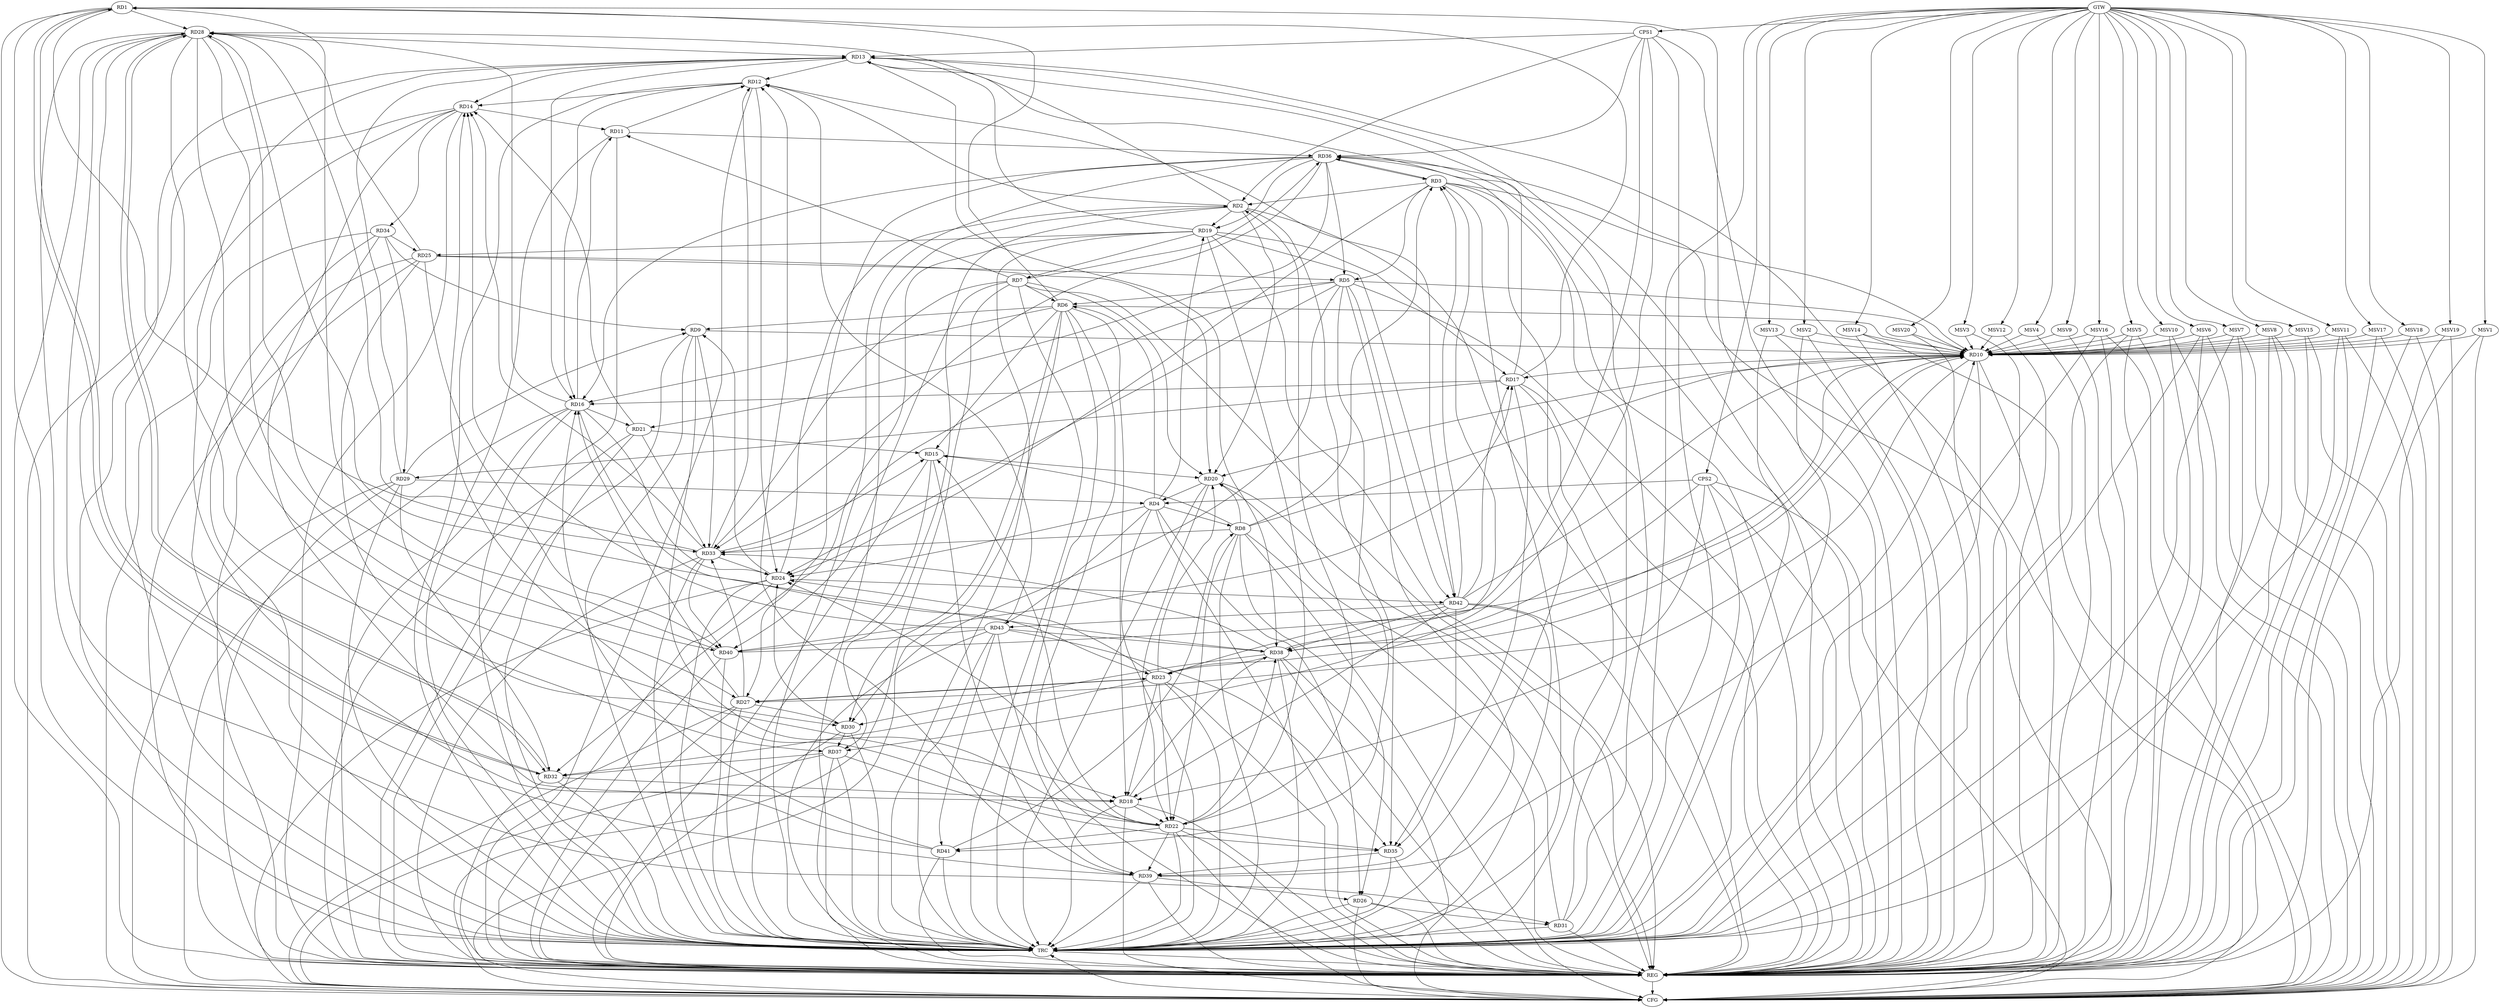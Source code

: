 strict digraph G {
  RD1 [ label="RD1" ];
  RD2 [ label="RD2" ];
  RD3 [ label="RD3" ];
  RD4 [ label="RD4" ];
  RD5 [ label="RD5" ];
  RD6 [ label="RD6" ];
  RD7 [ label="RD7" ];
  RD8 [ label="RD8" ];
  RD9 [ label="RD9" ];
  RD10 [ label="RD10" ];
  RD11 [ label="RD11" ];
  RD12 [ label="RD12" ];
  RD13 [ label="RD13" ];
  RD14 [ label="RD14" ];
  RD15 [ label="RD15" ];
  RD16 [ label="RD16" ];
  RD17 [ label="RD17" ];
  RD18 [ label="RD18" ];
  RD19 [ label="RD19" ];
  RD20 [ label="RD20" ];
  RD21 [ label="RD21" ];
  RD22 [ label="RD22" ];
  RD23 [ label="RD23" ];
  RD24 [ label="RD24" ];
  RD25 [ label="RD25" ];
  RD26 [ label="RD26" ];
  RD27 [ label="RD27" ];
  RD28 [ label="RD28" ];
  RD29 [ label="RD29" ];
  RD30 [ label="RD30" ];
  RD31 [ label="RD31" ];
  RD32 [ label="RD32" ];
  RD33 [ label="RD33" ];
  RD34 [ label="RD34" ];
  RD35 [ label="RD35" ];
  RD36 [ label="RD36" ];
  RD37 [ label="RD37" ];
  RD38 [ label="RD38" ];
  RD39 [ label="RD39" ];
  RD40 [ label="RD40" ];
  RD41 [ label="RD41" ];
  RD42 [ label="RD42" ];
  RD43 [ label="RD43" ];
  CPS1 [ label="CPS1" ];
  CPS2 [ label="CPS2" ];
  GTW [ label="GTW" ];
  REG [ label="REG" ];
  CFG [ label="CFG" ];
  TRC [ label="TRC" ];
  MSV1 [ label="MSV1" ];
  MSV2 [ label="MSV2" ];
  MSV3 [ label="MSV3" ];
  MSV4 [ label="MSV4" ];
  MSV5 [ label="MSV5" ];
  MSV6 [ label="MSV6" ];
  MSV7 [ label="MSV7" ];
  MSV8 [ label="MSV8" ];
  MSV9 [ label="MSV9" ];
  MSV10 [ label="MSV10" ];
  MSV11 [ label="MSV11" ];
  MSV12 [ label="MSV12" ];
  MSV13 [ label="MSV13" ];
  MSV14 [ label="MSV14" ];
  MSV15 [ label="MSV15" ];
  MSV16 [ label="MSV16" ];
  MSV17 [ label="MSV17" ];
  MSV18 [ label="MSV18" ];
  MSV19 [ label="MSV19" ];
  MSV20 [ label="MSV20" ];
  RD6 -> RD1;
  RD17 -> RD1;
  RD1 -> RD28;
  RD1 -> RD32;
  RD32 -> RD1;
  RD1 -> RD33;
  RD40 -> RD1;
  RD3 -> RD2;
  RD2 -> RD12;
  RD2 -> RD19;
  RD2 -> RD20;
  RD22 -> RD2;
  RD24 -> RD2;
  RD2 -> RD28;
  RD2 -> RD35;
  RD2 -> RD37;
  RD3 -> RD5;
  RD8 -> RD3;
  RD3 -> RD10;
  RD3 -> RD24;
  RD3 -> RD36;
  RD36 -> RD3;
  RD38 -> RD3;
  RD3 -> RD39;
  RD42 -> RD3;
  RD4 -> RD6;
  RD4 -> RD8;
  RD4 -> RD19;
  RD20 -> RD4;
  RD4 -> RD24;
  RD4 -> RD26;
  RD29 -> RD4;
  RD4 -> RD43;
  RD5 -> RD6;
  RD5 -> RD10;
  RD5 -> RD24;
  RD25 -> RD5;
  RD5 -> RD30;
  RD5 -> RD33;
  RD36 -> RD5;
  RD5 -> RD41;
  RD5 -> RD42;
  RD7 -> RD6;
  RD6 -> RD9;
  RD6 -> RD10;
  RD6 -> RD15;
  RD6 -> RD16;
  RD6 -> RD18;
  RD6 -> RD30;
  RD7 -> RD11;
  RD19 -> RD7;
  RD7 -> RD20;
  RD7 -> RD33;
  RD7 -> RD36;
  RD7 -> RD40;
  RD8 -> RD10;
  RD8 -> RD15;
  RD8 -> RD20;
  RD8 -> RD22;
  RD8 -> RD26;
  RD8 -> RD33;
  RD41 -> RD8;
  RD9 -> RD10;
  RD9 -> RD22;
  RD24 -> RD9;
  RD29 -> RD9;
  RD9 -> RD33;
  RD34 -> RD9;
  RD10 -> RD17;
  RD10 -> RD18;
  RD10 -> RD20;
  RD23 -> RD10;
  RD10 -> RD38;
  RD39 -> RD10;
  RD40 -> RD10;
  RD42 -> RD10;
  RD11 -> RD12;
  RD14 -> RD11;
  RD16 -> RD11;
  RD11 -> RD36;
  RD13 -> RD12;
  RD12 -> RD14;
  RD12 -> RD16;
  RD12 -> RD24;
  RD33 -> RD12;
  RD39 -> RD12;
  RD12 -> RD42;
  RD43 -> RD12;
  RD13 -> RD14;
  RD13 -> RD16;
  RD17 -> RD13;
  RD19 -> RD13;
  RD28 -> RD13;
  RD29 -> RD13;
  RD31 -> RD13;
  RD13 -> RD38;
  RD41 -> RD13;
  RD14 -> RD18;
  RD21 -> RD14;
  RD22 -> RD14;
  RD33 -> RD14;
  RD14 -> RD34;
  RD43 -> RD14;
  RD15 -> RD20;
  RD21 -> RD15;
  RD22 -> RD15;
  RD33 -> RD15;
  RD15 -> RD39;
  RD17 -> RD16;
  RD16 -> RD21;
  RD16 -> RD23;
  RD16 -> RD24;
  RD27 -> RD16;
  RD16 -> RD28;
  RD36 -> RD16;
  RD41 -> RD16;
  RD19 -> RD17;
  RD17 -> RD29;
  RD17 -> RD35;
  RD40 -> RD17;
  RD42 -> RD17;
  RD18 -> RD22;
  RD23 -> RD18;
  RD25 -> RD18;
  RD32 -> RD18;
  RD18 -> RD38;
  RD42 -> RD18;
  RD19 -> RD22;
  RD19 -> RD25;
  RD19 -> RD32;
  RD36 -> RD19;
  RD19 -> RD42;
  RD20 -> RD22;
  RD23 -> RD20;
  RD25 -> RD20;
  RD31 -> RD20;
  RD21 -> RD33;
  RD36 -> RD21;
  RD23 -> RD22;
  RD22 -> RD24;
  RD22 -> RD35;
  RD22 -> RD38;
  RD22 -> RD39;
  RD22 -> RD41;
  RD23 -> RD24;
  RD23 -> RD27;
  RD27 -> RD23;
  RD23 -> RD32;
  RD38 -> RD23;
  RD30 -> RD24;
  RD33 -> RD24;
  RD24 -> RD42;
  RD25 -> RD28;
  RD34 -> RD25;
  RD25 -> RD40;
  RD26 -> RD31;
  RD39 -> RD26;
  RD28 -> RD27;
  RD27 -> RD30;
  RD27 -> RD33;
  RD36 -> RD27;
  RD28 -> RD30;
  RD28 -> RD31;
  RD28 -> RD32;
  RD32 -> RD28;
  RD33 -> RD28;
  RD28 -> RD37;
  RD38 -> RD28;
  RD39 -> RD28;
  RD28 -> RD40;
  RD29 -> RD32;
  RD34 -> RD29;
  RD30 -> RD37;
  RD38 -> RD30;
  RD31 -> RD36;
  RD37 -> RD32;
  RD36 -> RD33;
  RD38 -> RD33;
  RD33 -> RD40;
  RD37 -> RD35;
  RD35 -> RD39;
  RD42 -> RD35;
  RD43 -> RD35;
  RD42 -> RD38;
  RD43 -> RD38;
  RD43 -> RD39;
  RD43 -> RD40;
  RD43 -> RD41;
  RD42 -> RD43;
  CPS1 -> RD2;
  CPS1 -> RD23;
  CPS1 -> RD13;
  CPS1 -> RD37;
  CPS1 -> RD36;
  CPS2 -> RD4;
  CPS2 -> RD38;
  CPS2 -> RD27;
  GTW -> CPS1;
  GTW -> CPS2;
  RD1 -> REG;
  RD2 -> REG;
  RD3 -> REG;
  RD4 -> REG;
  RD5 -> REG;
  RD6 -> REG;
  RD7 -> REG;
  RD8 -> REG;
  RD9 -> REG;
  RD10 -> REG;
  RD11 -> REG;
  RD12 -> REG;
  RD13 -> REG;
  RD14 -> REG;
  RD15 -> REG;
  RD16 -> REG;
  RD17 -> REG;
  RD18 -> REG;
  RD19 -> REG;
  RD20 -> REG;
  RD21 -> REG;
  RD22 -> REG;
  RD23 -> REG;
  RD24 -> REG;
  RD25 -> REG;
  RD26 -> REG;
  RD27 -> REG;
  RD28 -> REG;
  RD29 -> REG;
  RD30 -> REG;
  RD31 -> REG;
  RD32 -> REG;
  RD33 -> REG;
  RD34 -> REG;
  RD35 -> REG;
  RD36 -> REG;
  RD37 -> REG;
  RD38 -> REG;
  RD39 -> REG;
  RD40 -> REG;
  RD41 -> REG;
  RD42 -> REG;
  RD43 -> REG;
  CPS1 -> REG;
  CPS2 -> REG;
  RD26 -> CFG;
  RD27 -> CFG;
  CPS2 -> CFG;
  RD29 -> CFG;
  RD1 -> CFG;
  RD22 -> CFG;
  RD14 -> CFG;
  RD6 -> CFG;
  RD36 -> CFG;
  RD7 -> CFG;
  RD37 -> CFG;
  RD38 -> CFG;
  RD34 -> CFG;
  RD16 -> CFG;
  RD18 -> CFG;
  RD8 -> CFG;
  RD24 -> CFG;
  RD13 -> CFG;
  REG -> CFG;
  RD1 -> TRC;
  RD2 -> TRC;
  RD3 -> TRC;
  RD4 -> TRC;
  RD5 -> TRC;
  RD6 -> TRC;
  RD7 -> TRC;
  RD8 -> TRC;
  RD9 -> TRC;
  RD10 -> TRC;
  RD11 -> TRC;
  RD12 -> TRC;
  RD13 -> TRC;
  RD14 -> TRC;
  RD15 -> TRC;
  RD16 -> TRC;
  RD17 -> TRC;
  RD18 -> TRC;
  RD19 -> TRC;
  RD20 -> TRC;
  RD21 -> TRC;
  RD22 -> TRC;
  RD23 -> TRC;
  RD24 -> TRC;
  RD25 -> TRC;
  RD26 -> TRC;
  RD27 -> TRC;
  RD28 -> TRC;
  RD29 -> TRC;
  RD30 -> TRC;
  RD31 -> TRC;
  RD32 -> TRC;
  RD33 -> TRC;
  RD34 -> TRC;
  RD35 -> TRC;
  RD36 -> TRC;
  RD37 -> TRC;
  RD38 -> TRC;
  RD39 -> TRC;
  RD40 -> TRC;
  RD41 -> TRC;
  RD42 -> TRC;
  RD43 -> TRC;
  CPS1 -> TRC;
  CPS2 -> TRC;
  GTW -> TRC;
  CFG -> TRC;
  TRC -> REG;
  MSV1 -> RD10;
  MSV2 -> RD10;
  MSV3 -> RD10;
  MSV4 -> RD10;
  MSV5 -> RD10;
  GTW -> MSV1;
  MSV1 -> REG;
  MSV1 -> CFG;
  GTW -> MSV2;
  MSV2 -> REG;
  MSV2 -> TRC;
  GTW -> MSV3;
  MSV3 -> REG;
  GTW -> MSV4;
  MSV4 -> REG;
  GTW -> MSV5;
  MSV5 -> REG;
  MSV5 -> TRC;
  MSV5 -> CFG;
  MSV6 -> RD10;
  GTW -> MSV6;
  MSV6 -> REG;
  MSV6 -> TRC;
  MSV6 -> CFG;
  MSV7 -> RD10;
  GTW -> MSV7;
  MSV7 -> REG;
  MSV7 -> TRC;
  MSV7 -> CFG;
  MSV8 -> RD10;
  GTW -> MSV8;
  MSV8 -> REG;
  MSV8 -> TRC;
  MSV8 -> CFG;
  MSV9 -> RD10;
  MSV10 -> RD10;
  GTW -> MSV9;
  MSV9 -> REG;
  GTW -> MSV10;
  MSV10 -> REG;
  MSV10 -> CFG;
  MSV11 -> RD10;
  GTW -> MSV11;
  MSV11 -> REG;
  MSV11 -> TRC;
  MSV11 -> CFG;
  MSV12 -> RD10;
  GTW -> MSV12;
  MSV12 -> REG;
  MSV13 -> RD10;
  GTW -> MSV13;
  MSV13 -> REG;
  MSV13 -> TRC;
  MSV14 -> RD10;
  GTW -> MSV14;
  MSV14 -> REG;
  MSV14 -> CFG;
  MSV15 -> RD10;
  GTW -> MSV15;
  MSV15 -> REG;
  MSV15 -> CFG;
  MSV16 -> RD10;
  MSV17 -> RD10;
  GTW -> MSV16;
  MSV16 -> REG;
  MSV16 -> TRC;
  MSV16 -> CFG;
  GTW -> MSV17;
  MSV17 -> REG;
  MSV17 -> CFG;
  MSV18 -> RD10;
  MSV19 -> RD10;
  GTW -> MSV18;
  MSV18 -> REG;
  MSV18 -> CFG;
  GTW -> MSV19;
  MSV19 -> REG;
  MSV19 -> CFG;
  MSV20 -> RD10;
  GTW -> MSV20;
  MSV20 -> REG;
}
